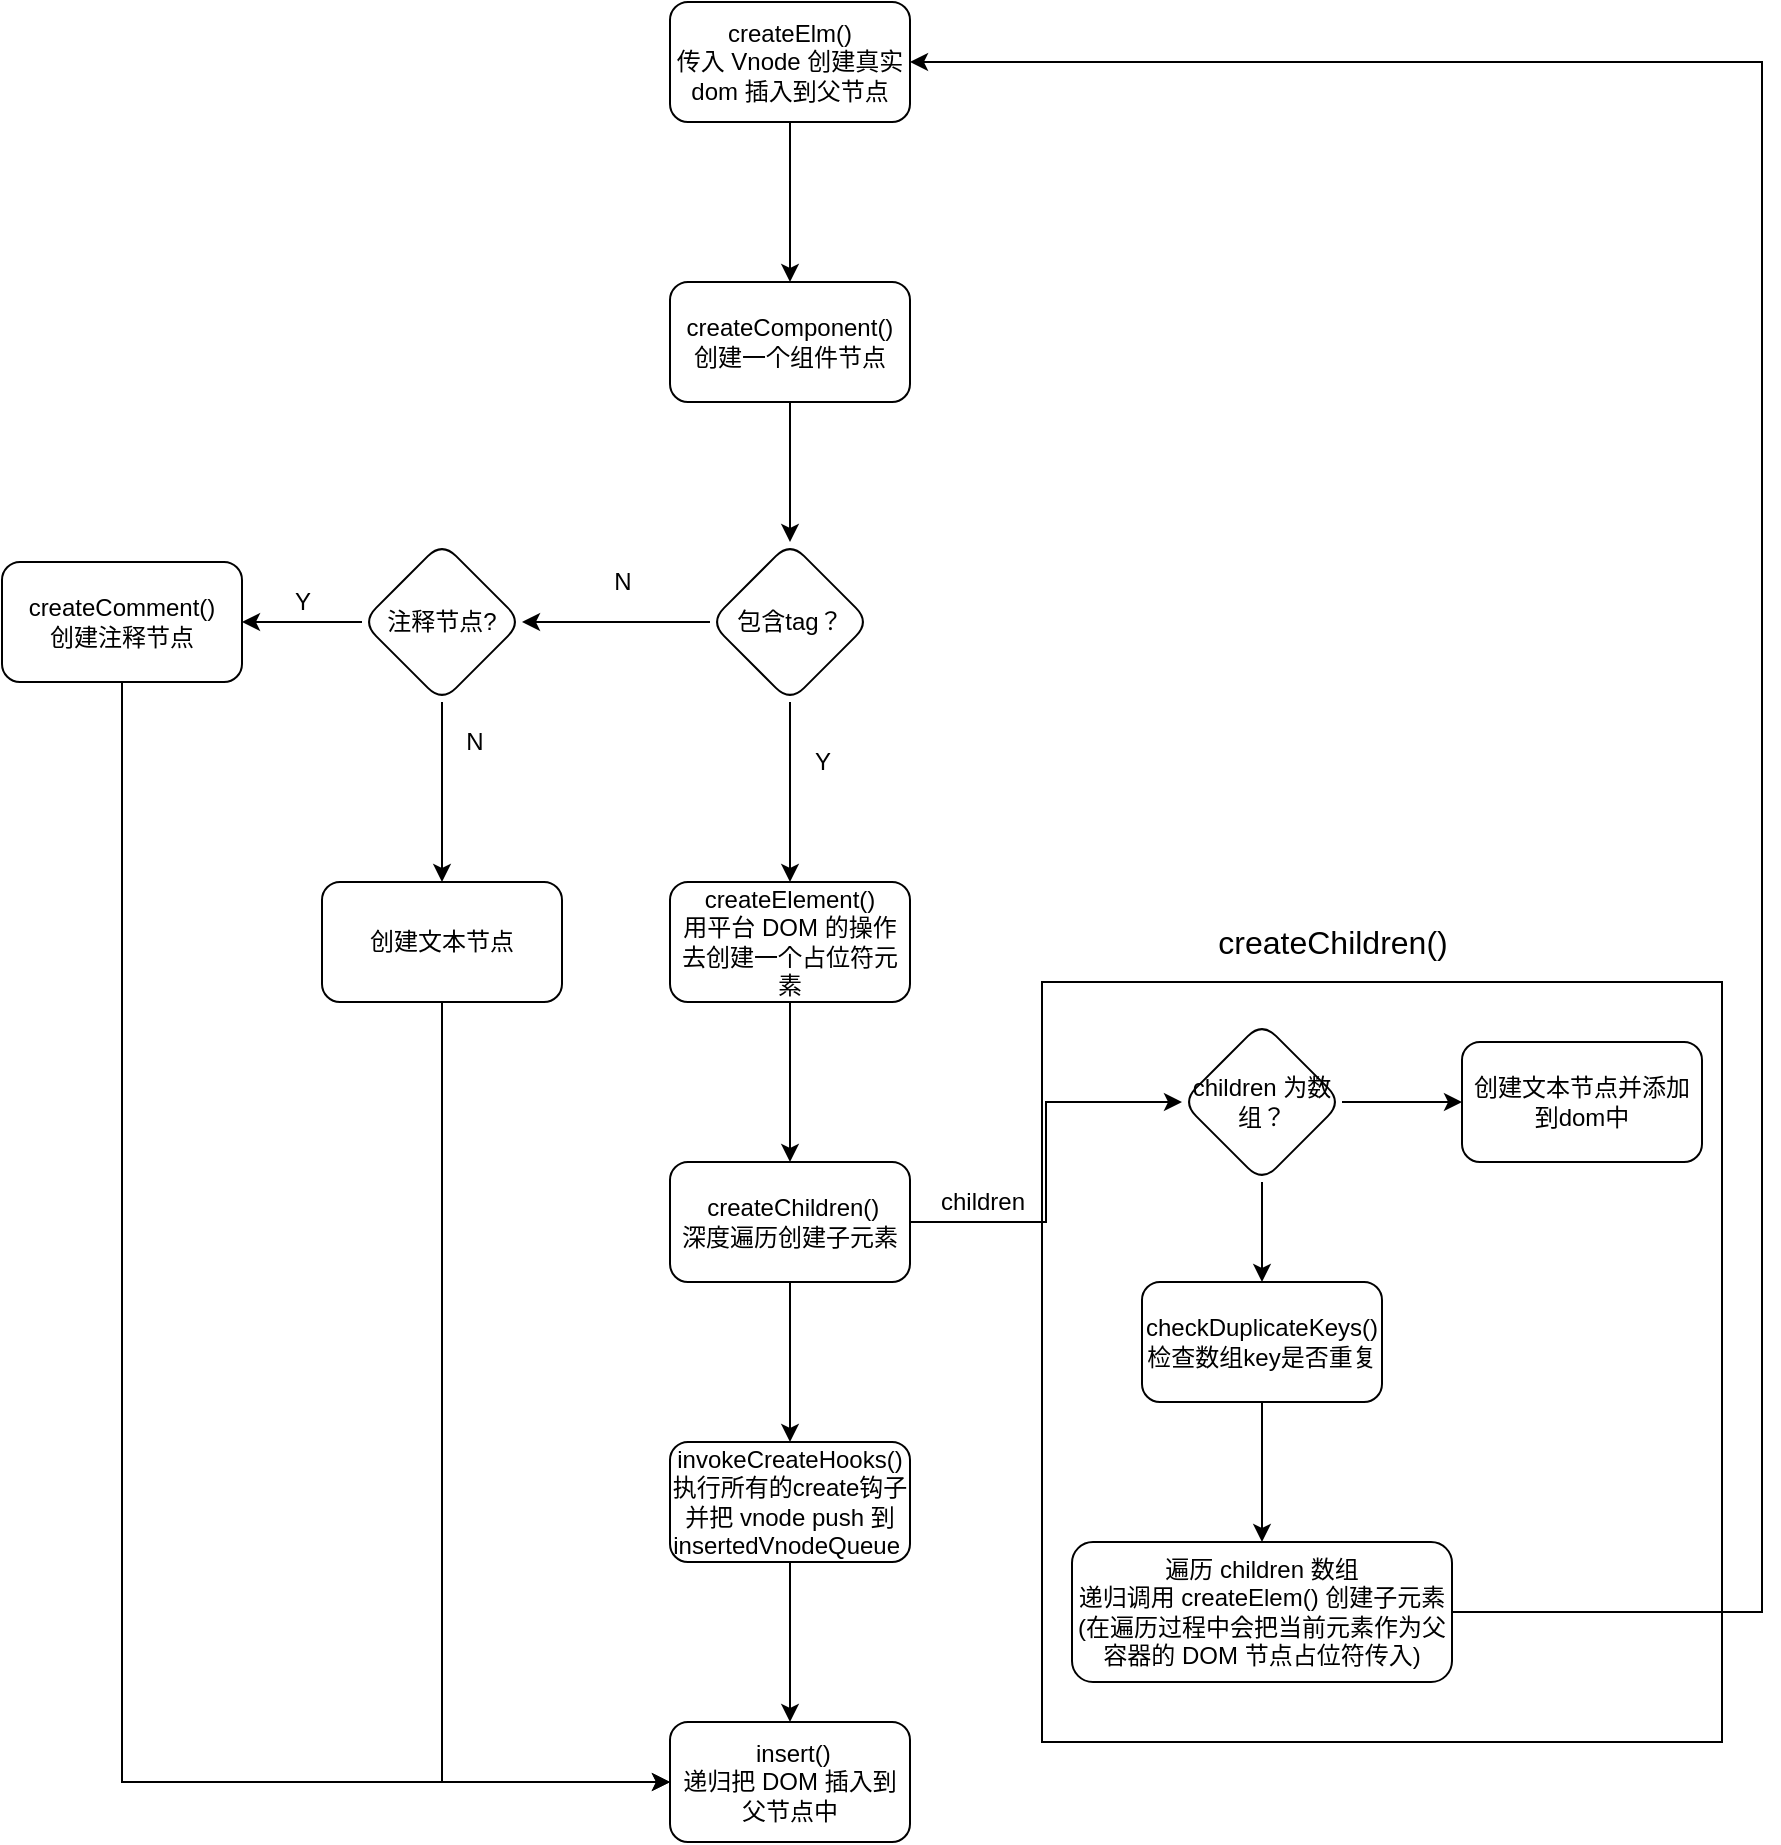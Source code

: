 <mxfile version="14.6.13" type="device"><diagram id="MTkW7TckC_1Q7J604kSA" name="第 1 页"><mxGraphModel dx="1088" dy="880" grid="1" gridSize="10" guides="1" tooltips="1" connect="1" arrows="1" fold="1" page="1" pageScale="1" pageWidth="827" pageHeight="1169" math="0" shadow="0"><root><mxCell id="0"/><mxCell id="1" parent="0"/><mxCell id="LF2E3DasGqi48_hiNeLd-3" value="" style="edgeStyle=orthogonalEdgeStyle;rounded=0;orthogonalLoop=1;jettySize=auto;html=1;" edge="1" parent="1" source="LF2E3DasGqi48_hiNeLd-1" target="LF2E3DasGqi48_hiNeLd-2"><mxGeometry relative="1" as="geometry"/></mxCell><mxCell id="LF2E3DasGqi48_hiNeLd-1" value="createElm()&lt;br&gt;传入 Vnode 创建真实dom 插入到父节点" style="rounded=1;whiteSpace=wrap;html=1;" vertex="1" parent="1"><mxGeometry x="354" y="180" width="120" height="60" as="geometry"/></mxCell><mxCell id="LF2E3DasGqi48_hiNeLd-7" value="" style="edgeStyle=orthogonalEdgeStyle;rounded=0;orthogonalLoop=1;jettySize=auto;html=1;" edge="1" parent="1" source="LF2E3DasGqi48_hiNeLd-2" target="LF2E3DasGqi48_hiNeLd-6"><mxGeometry relative="1" as="geometry"/></mxCell><mxCell id="LF2E3DasGqi48_hiNeLd-2" value="createComponent() 创建一个组件节点" style="whiteSpace=wrap;html=1;rounded=1;" vertex="1" parent="1"><mxGeometry x="354" y="320" width="120" height="60" as="geometry"/></mxCell><mxCell id="LF2E3DasGqi48_hiNeLd-19" value="" style="edgeStyle=orthogonalEdgeStyle;rounded=0;orthogonalLoop=1;jettySize=auto;html=1;" edge="1" parent="1" source="LF2E3DasGqi48_hiNeLd-6" target="LF2E3DasGqi48_hiNeLd-18"><mxGeometry relative="1" as="geometry"/></mxCell><mxCell id="LF2E3DasGqi48_hiNeLd-33" style="edgeStyle=orthogonalEdgeStyle;rounded=0;orthogonalLoop=1;jettySize=auto;html=1;" edge="1" parent="1" source="LF2E3DasGqi48_hiNeLd-6" target="LF2E3DasGqi48_hiNeLd-8"><mxGeometry relative="1" as="geometry"/></mxCell><mxCell id="LF2E3DasGqi48_hiNeLd-6" value="包含tag？" style="rhombus;whiteSpace=wrap;html=1;rounded=1;" vertex="1" parent="1"><mxGeometry x="374" y="450" width="80" height="80" as="geometry"/></mxCell><mxCell id="LF2E3DasGqi48_hiNeLd-11" value="" style="edgeStyle=orthogonalEdgeStyle;rounded=0;orthogonalLoop=1;jettySize=auto;html=1;" edge="1" parent="1" source="LF2E3DasGqi48_hiNeLd-8" target="LF2E3DasGqi48_hiNeLd-10"><mxGeometry relative="1" as="geometry"/></mxCell><mxCell id="LF2E3DasGqi48_hiNeLd-14" value="" style="edgeStyle=orthogonalEdgeStyle;rounded=0;orthogonalLoop=1;jettySize=auto;html=1;" edge="1" parent="1" source="LF2E3DasGqi48_hiNeLd-8" target="LF2E3DasGqi48_hiNeLd-13"><mxGeometry relative="1" as="geometry"/></mxCell><mxCell id="LF2E3DasGqi48_hiNeLd-8" value="注释节点?" style="rhombus;whiteSpace=wrap;html=1;rounded=1;" vertex="1" parent="1"><mxGeometry x="200" y="450" width="80" height="80" as="geometry"/></mxCell><mxCell id="LF2E3DasGqi48_hiNeLd-35" style="edgeStyle=orthogonalEdgeStyle;rounded=0;orthogonalLoop=1;jettySize=auto;html=1;entryX=0;entryY=0.5;entryDx=0;entryDy=0;" edge="1" parent="1" source="LF2E3DasGqi48_hiNeLd-10" target="LF2E3DasGqi48_hiNeLd-28"><mxGeometry relative="1" as="geometry"><Array as="points"><mxPoint x="80" y="1070"/></Array></mxGeometry></mxCell><mxCell id="LF2E3DasGqi48_hiNeLd-10" value="createComment() &lt;br&gt;创建注释节点" style="whiteSpace=wrap;html=1;rounded=1;" vertex="1" parent="1"><mxGeometry x="20" y="460" width="120" height="60" as="geometry"/></mxCell><mxCell id="LF2E3DasGqi48_hiNeLd-12" value="Y" style="text;html=1;align=center;verticalAlign=middle;resizable=0;points=[];autosize=1;strokeColor=none;" vertex="1" parent="1"><mxGeometry x="160" y="470" width="20" height="20" as="geometry"/></mxCell><mxCell id="LF2E3DasGqi48_hiNeLd-34" style="edgeStyle=orthogonalEdgeStyle;rounded=0;orthogonalLoop=1;jettySize=auto;html=1;entryX=0;entryY=0.5;entryDx=0;entryDy=0;" edge="1" parent="1" source="LF2E3DasGqi48_hiNeLd-13" target="LF2E3DasGqi48_hiNeLd-28"><mxGeometry relative="1" as="geometry"><Array as="points"><mxPoint x="240" y="1070"/></Array></mxGeometry></mxCell><mxCell id="LF2E3DasGqi48_hiNeLd-13" value="创建文本节点" style="whiteSpace=wrap;html=1;rounded=1;" vertex="1" parent="1"><mxGeometry x="180" y="620" width="120" height="60" as="geometry"/></mxCell><mxCell id="LF2E3DasGqi48_hiNeLd-15" value="N" style="text;html=1;align=center;verticalAlign=middle;resizable=0;points=[];autosize=1;strokeColor=none;" vertex="1" parent="1"><mxGeometry x="246" y="540" width="20" height="20" as="geometry"/></mxCell><mxCell id="LF2E3DasGqi48_hiNeLd-17" value="N" style="text;html=1;align=center;verticalAlign=middle;resizable=0;points=[];autosize=1;strokeColor=none;" vertex="1" parent="1"><mxGeometry x="320" y="460" width="20" height="20" as="geometry"/></mxCell><mxCell id="LF2E3DasGqi48_hiNeLd-25" value="" style="edgeStyle=orthogonalEdgeStyle;rounded=0;orthogonalLoop=1;jettySize=auto;html=1;" edge="1" parent="1" source="LF2E3DasGqi48_hiNeLd-18" target="LF2E3DasGqi48_hiNeLd-24"><mxGeometry relative="1" as="geometry"/></mxCell><mxCell id="LF2E3DasGqi48_hiNeLd-18" value="createElement()&lt;br&gt;用平台 DOM 的操作去创建一个占位符元素" style="whiteSpace=wrap;html=1;rounded=1;" vertex="1" parent="1"><mxGeometry x="354" y="620" width="120" height="60" as="geometry"/></mxCell><mxCell id="LF2E3DasGqi48_hiNeLd-27" value="" style="edgeStyle=orthogonalEdgeStyle;rounded=0;orthogonalLoop=1;jettySize=auto;html=1;" edge="1" parent="1" source="LF2E3DasGqi48_hiNeLd-24" target="LF2E3DasGqi48_hiNeLd-26"><mxGeometry relative="1" as="geometry"/></mxCell><mxCell id="LF2E3DasGqi48_hiNeLd-24" value="&amp;nbsp;createChildren()&lt;br&gt;深度遍历创建子元素" style="whiteSpace=wrap;html=1;rounded=1;" vertex="1" parent="1"><mxGeometry x="354" y="760" width="120" height="60" as="geometry"/></mxCell><mxCell id="LF2E3DasGqi48_hiNeLd-29" value="" style="edgeStyle=orthogonalEdgeStyle;rounded=0;orthogonalLoop=1;jettySize=auto;html=1;" edge="1" parent="1" source="LF2E3DasGqi48_hiNeLd-26" target="LF2E3DasGqi48_hiNeLd-28"><mxGeometry relative="1" as="geometry"/></mxCell><mxCell id="LF2E3DasGqi48_hiNeLd-26" value="invokeCreateHooks()&lt;br&gt;执行所有的create钩子并把 vnode push 到 insertedVnodeQueue&amp;nbsp;" style="whiteSpace=wrap;html=1;rounded=1;" vertex="1" parent="1"><mxGeometry x="354" y="900" width="120" height="60" as="geometry"/></mxCell><mxCell id="LF2E3DasGqi48_hiNeLd-28" value="&lt;font style=&quot;font-size: 12px&quot;&gt;&amp;nbsp;insert()&lt;br&gt;递归把 DOM 插入到父节点中&lt;/font&gt;" style="whiteSpace=wrap;html=1;rounded=1;" vertex="1" parent="1"><mxGeometry x="354" y="1040" width="120" height="60" as="geometry"/></mxCell><mxCell id="LF2E3DasGqi48_hiNeLd-36" value="Y" style="text;html=1;align=center;verticalAlign=middle;resizable=0;points=[];autosize=1;strokeColor=none;" vertex="1" parent="1"><mxGeometry x="420" y="550" width="20" height="20" as="geometry"/></mxCell><mxCell id="LF2E3DasGqi48_hiNeLd-49" value="" style="group" vertex="1" connectable="0" parent="1"><mxGeometry x="540" y="640" width="340" height="410" as="geometry"/></mxCell><mxCell id="LF2E3DasGqi48_hiNeLd-47" value="" style="rounded=0;whiteSpace=wrap;html=1;" vertex="1" parent="LF2E3DasGqi48_hiNeLd-49"><mxGeometry y="30" width="340" height="380" as="geometry"/></mxCell><mxCell id="LF2E3DasGqi48_hiNeLd-37" value="checkDuplicateKeys()&lt;br&gt;检查数组key是否重复" style="rounded=1;whiteSpace=wrap;html=1;" vertex="1" parent="LF2E3DasGqi48_hiNeLd-49"><mxGeometry x="50" y="180" width="120" height="60" as="geometry"/></mxCell><mxCell id="LF2E3DasGqi48_hiNeLd-41" value="" style="edgeStyle=orthogonalEdgeStyle;rounded=0;orthogonalLoop=1;jettySize=auto;html=1;" edge="1" parent="LF2E3DasGqi48_hiNeLd-49" source="LF2E3DasGqi48_hiNeLd-39" target="LF2E3DasGqi48_hiNeLd-37"><mxGeometry relative="1" as="geometry"/></mxCell><mxCell id="LF2E3DasGqi48_hiNeLd-39" value="children 为数组？" style="rhombus;whiteSpace=wrap;html=1;rounded=1;" vertex="1" parent="LF2E3DasGqi48_hiNeLd-49"><mxGeometry x="70" y="50" width="80" height="80" as="geometry"/></mxCell><mxCell id="LF2E3DasGqi48_hiNeLd-42" value="遍历 children 数组&lt;br&gt;递归调用 createElem() 创建子元素&lt;br&gt;(在遍历过程中会把当前元素作为父容器的 DOM 节点占位符传入)" style="whiteSpace=wrap;html=1;rounded=1;" vertex="1" parent="LF2E3DasGqi48_hiNeLd-49"><mxGeometry x="15" y="310" width="190" height="70" as="geometry"/></mxCell><mxCell id="LF2E3DasGqi48_hiNeLd-43" value="" style="edgeStyle=orthogonalEdgeStyle;rounded=0;orthogonalLoop=1;jettySize=auto;html=1;" edge="1" parent="LF2E3DasGqi48_hiNeLd-49" source="LF2E3DasGqi48_hiNeLd-37" target="LF2E3DasGqi48_hiNeLd-42"><mxGeometry relative="1" as="geometry"/></mxCell><mxCell id="LF2E3DasGqi48_hiNeLd-44" value="创建文本节点并添加到dom中" style="whiteSpace=wrap;html=1;rounded=1;" vertex="1" parent="LF2E3DasGqi48_hiNeLd-49"><mxGeometry x="210" y="60" width="120" height="60" as="geometry"/></mxCell><mxCell id="LF2E3DasGqi48_hiNeLd-45" value="" style="edgeStyle=orthogonalEdgeStyle;rounded=0;orthogonalLoop=1;jettySize=auto;html=1;" edge="1" parent="LF2E3DasGqi48_hiNeLd-49" source="LF2E3DasGqi48_hiNeLd-39" target="LF2E3DasGqi48_hiNeLd-44"><mxGeometry relative="1" as="geometry"/></mxCell><mxCell id="LF2E3DasGqi48_hiNeLd-48" value="&lt;font style=&quot;font-size: 16px&quot;&gt;createChildren()&lt;/font&gt;" style="text;html=1;align=center;verticalAlign=middle;resizable=0;points=[];autosize=1;strokeColor=none;" vertex="1" parent="LF2E3DasGqi48_hiNeLd-49"><mxGeometry x="80" width="130" height="20" as="geometry"/></mxCell><mxCell id="LF2E3DasGqi48_hiNeLd-51" value="children" style="text;html=1;align=center;verticalAlign=middle;resizable=0;points=[];autosize=1;strokeColor=none;" vertex="1" parent="1"><mxGeometry x="480" y="770" width="60" height="20" as="geometry"/></mxCell><mxCell id="LF2E3DasGqi48_hiNeLd-50" style="edgeStyle=orthogonalEdgeStyle;rounded=0;orthogonalLoop=1;jettySize=auto;html=1;" edge="1" parent="1" source="LF2E3DasGqi48_hiNeLd-24" target="LF2E3DasGqi48_hiNeLd-39"><mxGeometry relative="1" as="geometry"/></mxCell><mxCell id="LF2E3DasGqi48_hiNeLd-52" style="edgeStyle=orthogonalEdgeStyle;rounded=0;orthogonalLoop=1;jettySize=auto;html=1;entryX=1;entryY=0.5;entryDx=0;entryDy=0;" edge="1" parent="1" source="LF2E3DasGqi48_hiNeLd-42" target="LF2E3DasGqi48_hiNeLd-1"><mxGeometry relative="1" as="geometry"><Array as="points"><mxPoint x="900" y="985"/><mxPoint x="900" y="210"/></Array></mxGeometry></mxCell></root></mxGraphModel></diagram></mxfile>